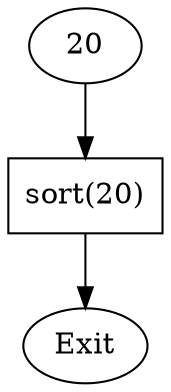 digraph main_DFG {
    node [shape=ellipse, fillcolor=lightblue];
    const_20 [label="20"];
    node [shape=box];
    call_sort [label="sort(20)"];
    node [shape=ellipse, fillcolor=lightgreen];
    result [label="Exit"];
    const_20 -> call_sort;
    call_sort -> result;
}